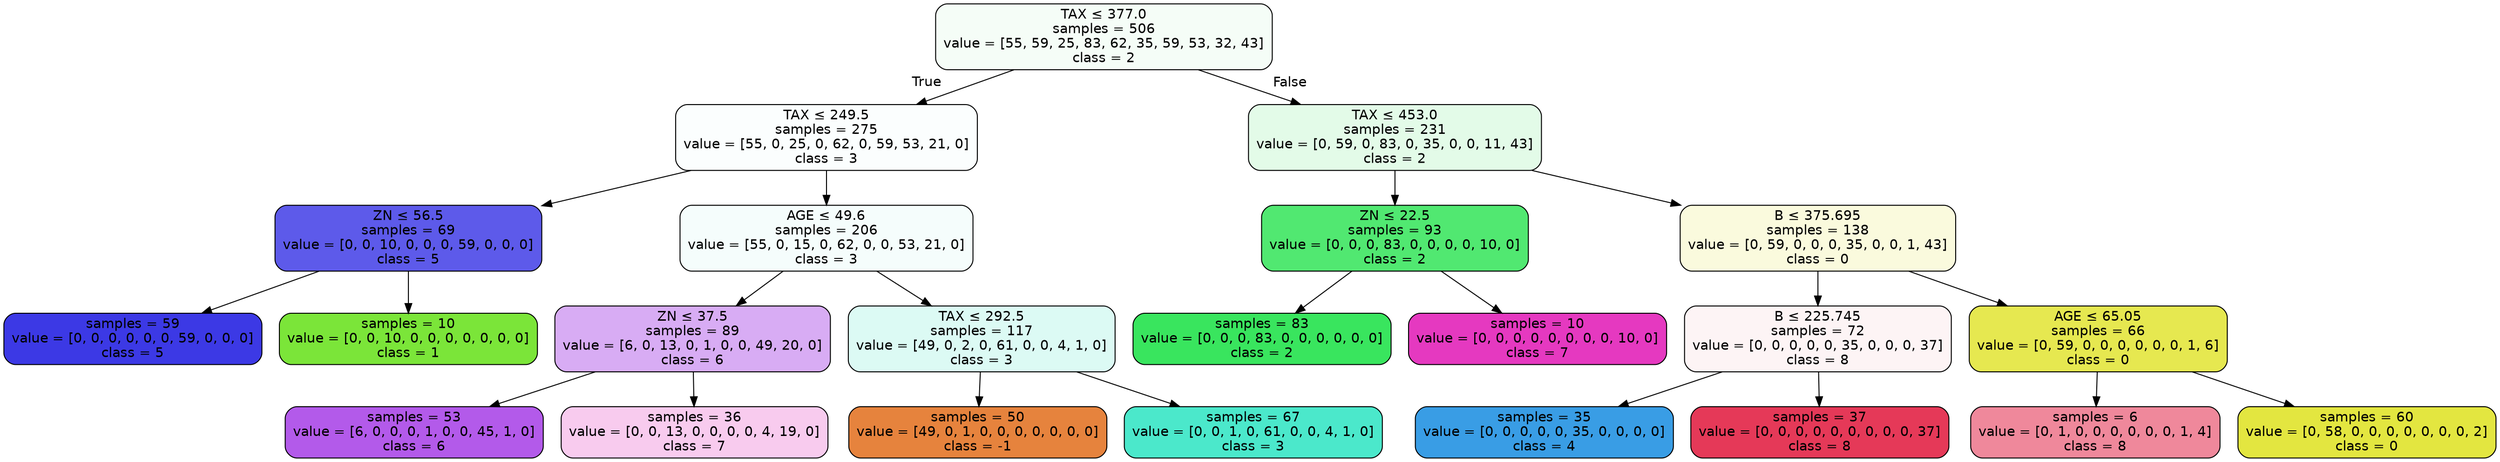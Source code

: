 digraph Tree {
node [shape=box, style="filled, rounded", color="black", fontname=helvetica] ;
edge [fontname=helvetica] ;
0 [label=<TAX &le; 377.0<br/>samples = 506<br/>value = [55, 59, 25, 83, 62, 35, 59, 53, 32, 43]<br/>class = 2>, fillcolor="#39e55e0c"] ;
1 [label=<TAX &le; 249.5<br/>samples = 275<br/>value = [55, 0, 25, 0, 62, 0, 59, 53, 21, 0]<br/>class = 3>, fillcolor="#39e5c504"] ;
0 -> 1 [labeldistance=2.5, labelangle=45, headlabel="True"] ;
2 [label=<ZN &le; 56.5<br/>samples = 69<br/>value = [0, 0, 10, 0, 0, 0, 59, 0, 0, 0]<br/>class = 5>, fillcolor="#3c39e5d4"] ;
1 -> 2 ;
3 [label=<samples = 59<br/>value = [0, 0, 0, 0, 0, 0, 59, 0, 0, 0]<br/>class = 5>, fillcolor="#3c39e5ff"] ;
2 -> 3 ;
4 [label=<samples = 10<br/>value = [0, 0, 10, 0, 0, 0, 0, 0, 0, 0]<br/>class = 1>, fillcolor="#7be539ff"] ;
2 -> 4 ;
5 [label=<AGE &le; 49.6<br/>samples = 206<br/>value = [55, 0, 15, 0, 62, 0, 0, 53, 21, 0]<br/>class = 3>, fillcolor="#39e5c50c"] ;
1 -> 5 ;
6 [label=<ZN &le; 37.5<br/>samples = 89<br/>value = [6, 0, 13, 0, 1, 0, 0, 49, 20, 0]<br/>class = 6>, fillcolor="#a339e56b"] ;
5 -> 6 ;
7 [label=<samples = 53<br/>value = [6, 0, 0, 0, 1, 0, 0, 45, 1, 0]<br/>class = 6>, fillcolor="#a339e5d4"] ;
6 -> 7 ;
8 [label=<samples = 36<br/>value = [0, 0, 13, 0, 0, 0, 0, 4, 19, 0]<br/>class = 7>, fillcolor="#e539c043"] ;
6 -> 8 ;
9 [label=<TAX &le; 292.5<br/>samples = 117<br/>value = [49, 0, 2, 0, 61, 0, 0, 4, 1, 0]<br/>class = 3>, fillcolor="#39e5c52d"] ;
5 -> 9 ;
10 [label=<samples = 50<br/>value = [49, 0, 1, 0, 0, 0, 0, 0, 0, 0]<br/>class = -1>, fillcolor="#e58139fa"] ;
9 -> 10 ;
11 [label=<samples = 67<br/>value = [0, 0, 1, 0, 61, 0, 0, 4, 1, 0]<br/>class = 3>, fillcolor="#39e5c5e7"] ;
9 -> 11 ;
12 [label=<TAX &le; 453.0<br/>samples = 231<br/>value = [0, 59, 0, 83, 0, 35, 0, 0, 11, 43]<br/>class = 2>, fillcolor="#39e55e24"] ;
0 -> 12 [labeldistance=2.5, labelangle=-45, headlabel="False"] ;
13 [label=<ZN &le; 22.5<br/>samples = 93<br/>value = [0, 0, 0, 83, 0, 0, 0, 0, 10, 0]<br/>class = 2>, fillcolor="#39e55ee0"] ;
12 -> 13 ;
14 [label=<samples = 83<br/>value = [0, 0, 0, 83, 0, 0, 0, 0, 0, 0]<br/>class = 2>, fillcolor="#39e55eff"] ;
13 -> 14 ;
15 [label=<samples = 10<br/>value = [0, 0, 0, 0, 0, 0, 0, 0, 10, 0]<br/>class = 7>, fillcolor="#e539c0ff"] ;
13 -> 15 ;
16 [label=<B &le; 375.695<br/>samples = 138<br/>value = [0, 59, 0, 0, 0, 35, 0, 0, 1, 43]<br/>class = 0>, fillcolor="#e2e5392b"] ;
12 -> 16 ;
17 [label=<B &le; 225.745<br/>samples = 72<br/>value = [0, 0, 0, 0, 0, 35, 0, 0, 0, 37]<br/>class = 8>, fillcolor="#e539580e"] ;
16 -> 17 ;
18 [label=<samples = 35<br/>value = [0, 0, 0, 0, 0, 35, 0, 0, 0, 0]<br/>class = 4>, fillcolor="#399de5ff"] ;
17 -> 18 ;
19 [label=<samples = 37<br/>value = [0, 0, 0, 0, 0, 0, 0, 0, 0, 37]<br/>class = 8>, fillcolor="#e53958ff"] ;
17 -> 19 ;
20 [label=<AGE &le; 65.05<br/>samples = 66<br/>value = [0, 59, 0, 0, 0, 0, 0, 0, 1, 6]<br/>class = 0>, fillcolor="#e2e539e1"] ;
16 -> 20 ;
21 [label=<samples = 6<br/>value = [0, 1, 0, 0, 0, 0, 0, 0, 1, 4]<br/>class = 8>, fillcolor="#e5395899"] ;
20 -> 21 ;
22 [label=<samples = 60<br/>value = [0, 58, 0, 0, 0, 0, 0, 0, 0, 2]<br/>class = 0>, fillcolor="#e2e539f6"] ;
20 -> 22 ;
}